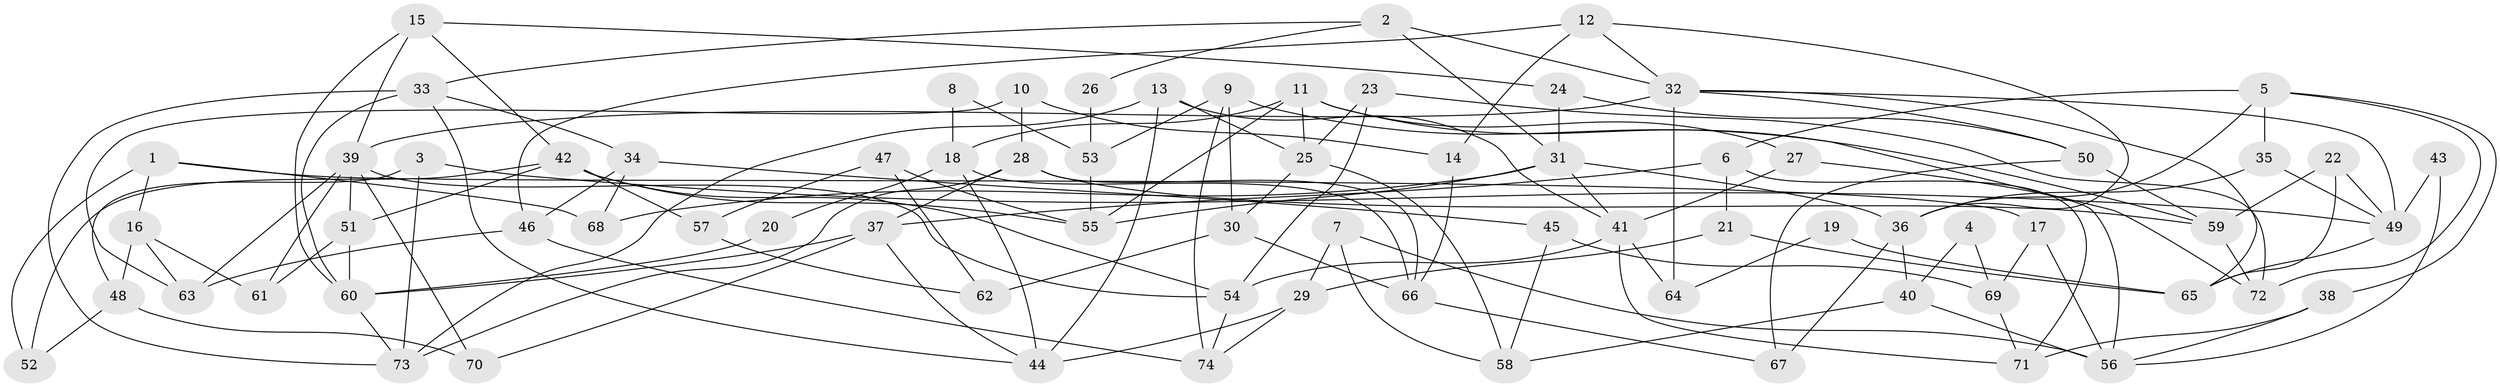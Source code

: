 // coarse degree distribution, {6: 0.13043478260869565, 4: 0.17391304347826086, 5: 0.2391304347826087, 2: 0.06521739130434782, 7: 0.08695652173913043, 8: 0.10869565217391304, 3: 0.17391304347826086, 9: 0.021739130434782608}
// Generated by graph-tools (version 1.1) at 2025/41/03/06/25 10:41:59]
// undirected, 74 vertices, 148 edges
graph export_dot {
graph [start="1"]
  node [color=gray90,style=filled];
  1;
  2;
  3;
  4;
  5;
  6;
  7;
  8;
  9;
  10;
  11;
  12;
  13;
  14;
  15;
  16;
  17;
  18;
  19;
  20;
  21;
  22;
  23;
  24;
  25;
  26;
  27;
  28;
  29;
  30;
  31;
  32;
  33;
  34;
  35;
  36;
  37;
  38;
  39;
  40;
  41;
  42;
  43;
  44;
  45;
  46;
  47;
  48;
  49;
  50;
  51;
  52;
  53;
  54;
  55;
  56;
  57;
  58;
  59;
  60;
  61;
  62;
  63;
  64;
  65;
  66;
  67;
  68;
  69;
  70;
  71;
  72;
  73;
  74;
  1 -- 17;
  1 -- 16;
  1 -- 52;
  1 -- 68;
  2 -- 31;
  2 -- 33;
  2 -- 26;
  2 -- 32;
  3 -- 73;
  3 -- 48;
  3 -- 49;
  4 -- 69;
  4 -- 40;
  5 -- 36;
  5 -- 35;
  5 -- 6;
  5 -- 38;
  5 -- 72;
  6 -- 21;
  6 -- 37;
  6 -- 71;
  7 -- 29;
  7 -- 56;
  7 -- 58;
  8 -- 18;
  8 -- 53;
  9 -- 59;
  9 -- 30;
  9 -- 53;
  9 -- 74;
  10 -- 28;
  10 -- 14;
  10 -- 63;
  11 -- 55;
  11 -- 72;
  11 -- 18;
  11 -- 25;
  11 -- 27;
  12 -- 46;
  12 -- 32;
  12 -- 14;
  12 -- 36;
  13 -- 44;
  13 -- 41;
  13 -- 25;
  13 -- 73;
  14 -- 66;
  15 -- 60;
  15 -- 39;
  15 -- 24;
  15 -- 42;
  16 -- 48;
  16 -- 63;
  16 -- 61;
  17 -- 56;
  17 -- 69;
  18 -- 44;
  18 -- 20;
  18 -- 66;
  19 -- 64;
  19 -- 65;
  20 -- 60;
  21 -- 65;
  21 -- 29;
  22 -- 59;
  22 -- 49;
  22 -- 65;
  23 -- 25;
  23 -- 54;
  23 -- 72;
  24 -- 50;
  24 -- 31;
  25 -- 30;
  25 -- 58;
  26 -- 53;
  27 -- 56;
  27 -- 41;
  28 -- 66;
  28 -- 37;
  28 -- 59;
  28 -- 73;
  29 -- 74;
  29 -- 44;
  30 -- 66;
  30 -- 62;
  31 -- 41;
  31 -- 36;
  31 -- 55;
  31 -- 68;
  32 -- 49;
  32 -- 39;
  32 -- 50;
  32 -- 64;
  32 -- 65;
  33 -- 60;
  33 -- 73;
  33 -- 34;
  33 -- 44;
  34 -- 68;
  34 -- 45;
  34 -- 46;
  35 -- 49;
  35 -- 36;
  36 -- 40;
  36 -- 67;
  37 -- 60;
  37 -- 44;
  37 -- 70;
  38 -- 71;
  38 -- 56;
  39 -- 63;
  39 -- 51;
  39 -- 54;
  39 -- 61;
  39 -- 70;
  40 -- 58;
  40 -- 56;
  41 -- 54;
  41 -- 64;
  41 -- 71;
  42 -- 51;
  42 -- 52;
  42 -- 54;
  42 -- 55;
  42 -- 57;
  43 -- 49;
  43 -- 56;
  45 -- 58;
  45 -- 69;
  46 -- 74;
  46 -- 63;
  47 -- 62;
  47 -- 55;
  47 -- 57;
  48 -- 52;
  48 -- 70;
  49 -- 65;
  50 -- 59;
  50 -- 67;
  51 -- 61;
  51 -- 60;
  53 -- 55;
  54 -- 74;
  57 -- 62;
  59 -- 72;
  60 -- 73;
  66 -- 67;
  69 -- 71;
}
